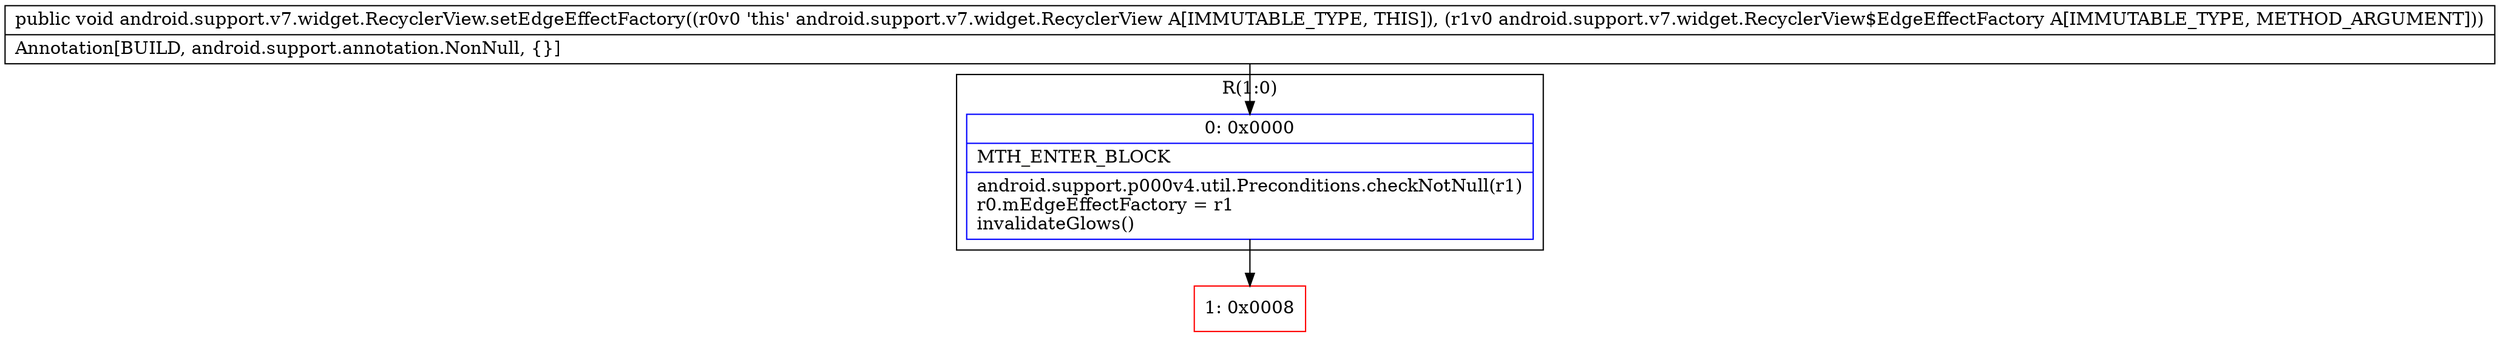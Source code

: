 digraph "CFG forandroid.support.v7.widget.RecyclerView.setEdgeEffectFactory(Landroid\/support\/v7\/widget\/RecyclerView$EdgeEffectFactory;)V" {
subgraph cluster_Region_1745427416 {
label = "R(1:0)";
node [shape=record,color=blue];
Node_0 [shape=record,label="{0\:\ 0x0000|MTH_ENTER_BLOCK\l|android.support.p000v4.util.Preconditions.checkNotNull(r1)\lr0.mEdgeEffectFactory = r1\linvalidateGlows()\l}"];
}
Node_1 [shape=record,color=red,label="{1\:\ 0x0008}"];
MethodNode[shape=record,label="{public void android.support.v7.widget.RecyclerView.setEdgeEffectFactory((r0v0 'this' android.support.v7.widget.RecyclerView A[IMMUTABLE_TYPE, THIS]), (r1v0 android.support.v7.widget.RecyclerView$EdgeEffectFactory A[IMMUTABLE_TYPE, METHOD_ARGUMENT]))  | Annotation[BUILD, android.support.annotation.NonNull, \{\}]\l}"];
MethodNode -> Node_0;
Node_0 -> Node_1;
}

